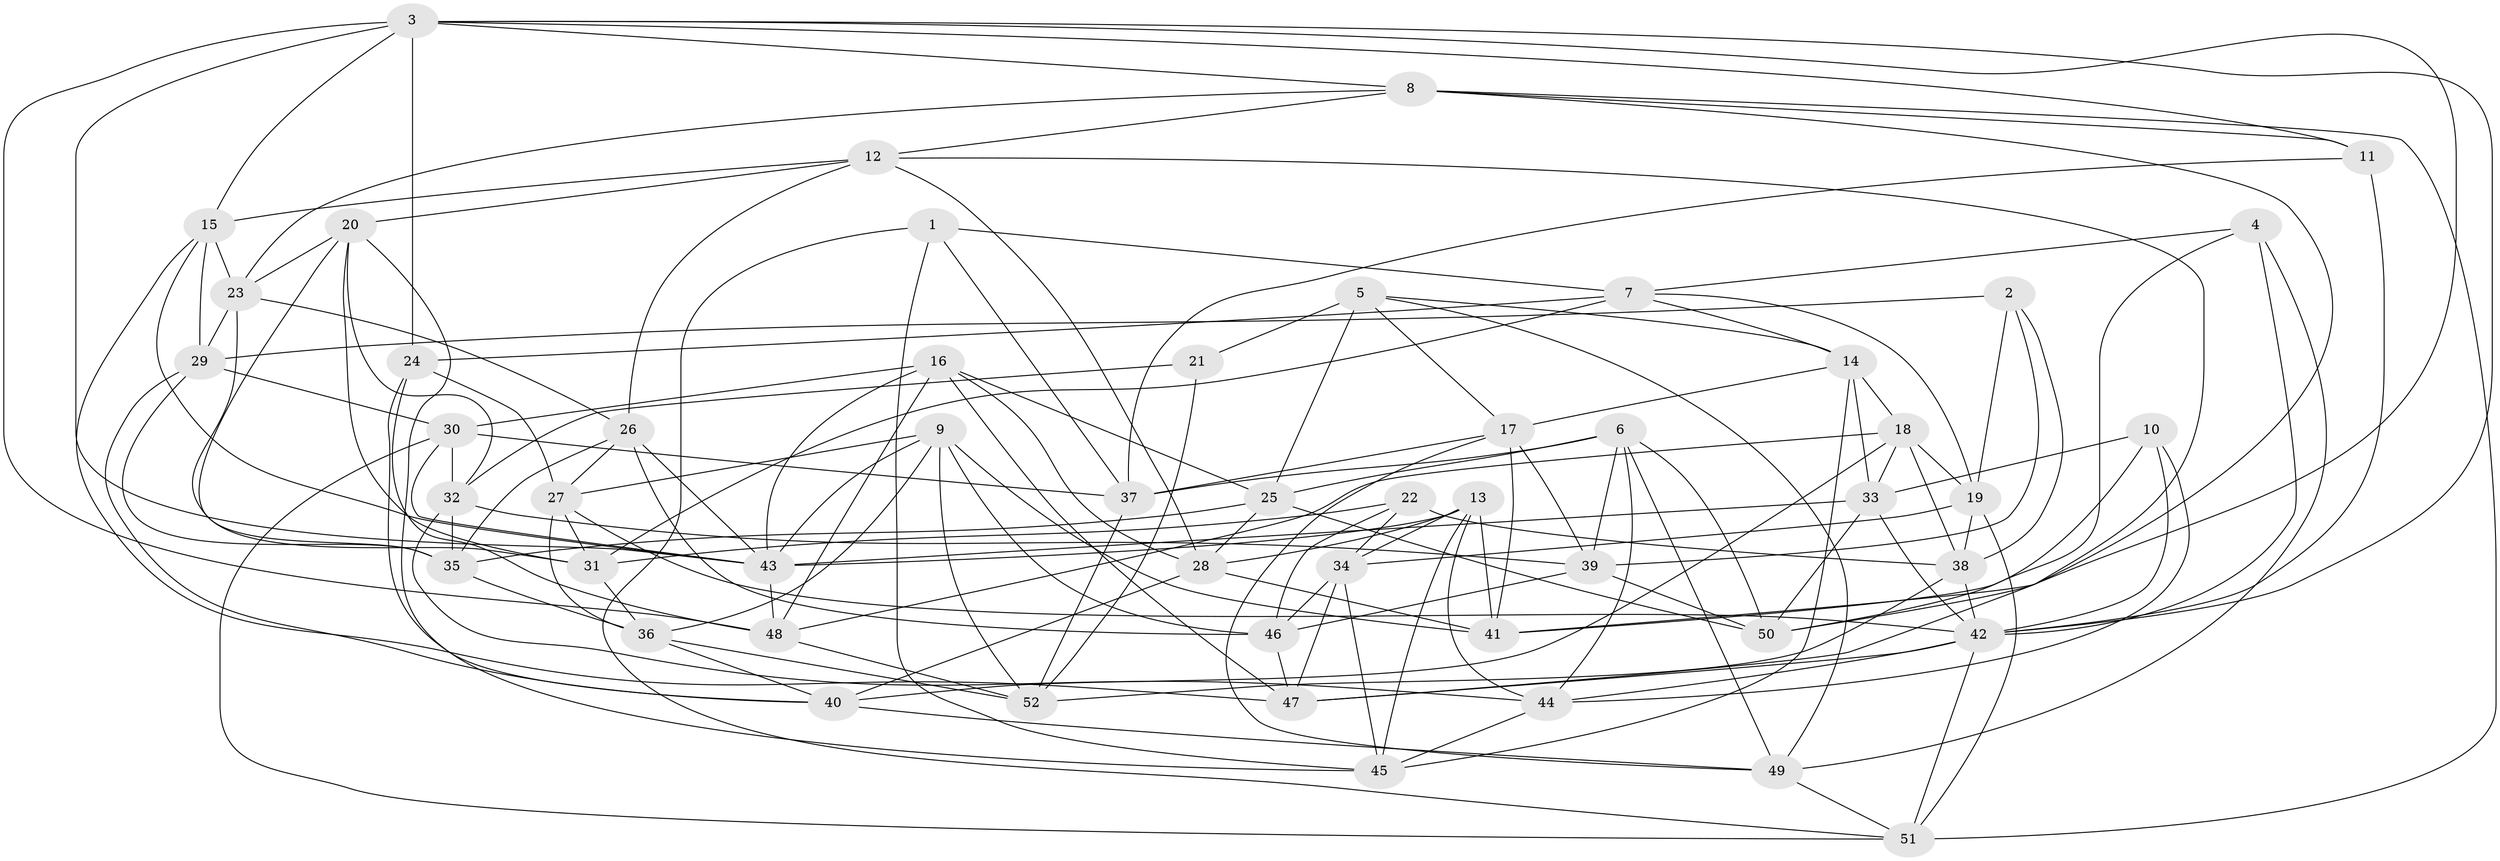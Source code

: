 // original degree distribution, {4: 1.0}
// Generated by graph-tools (version 1.1) at 2025/26/03/09/25 03:26:50]
// undirected, 52 vertices, 152 edges
graph export_dot {
graph [start="1"]
  node [color=gray90,style=filled];
  1;
  2;
  3;
  4;
  5;
  6;
  7;
  8;
  9;
  10;
  11;
  12;
  13;
  14;
  15;
  16;
  17;
  18;
  19;
  20;
  21;
  22;
  23;
  24;
  25;
  26;
  27;
  28;
  29;
  30;
  31;
  32;
  33;
  34;
  35;
  36;
  37;
  38;
  39;
  40;
  41;
  42;
  43;
  44;
  45;
  46;
  47;
  48;
  49;
  50;
  51;
  52;
  1 -- 7 [weight=1.0];
  1 -- 37 [weight=1.0];
  1 -- 45 [weight=1.0];
  1 -- 51 [weight=1.0];
  2 -- 19 [weight=1.0];
  2 -- 29 [weight=1.0];
  2 -- 38 [weight=1.0];
  2 -- 39 [weight=1.0];
  3 -- 8 [weight=1.0];
  3 -- 11 [weight=1.0];
  3 -- 15 [weight=1.0];
  3 -- 24 [weight=2.0];
  3 -- 41 [weight=1.0];
  3 -- 42 [weight=1.0];
  3 -- 43 [weight=2.0];
  3 -- 48 [weight=1.0];
  4 -- 7 [weight=1.0];
  4 -- 42 [weight=1.0];
  4 -- 49 [weight=1.0];
  4 -- 50 [weight=1.0];
  5 -- 14 [weight=1.0];
  5 -- 17 [weight=1.0];
  5 -- 21 [weight=2.0];
  5 -- 25 [weight=1.0];
  5 -- 49 [weight=1.0];
  6 -- 25 [weight=1.0];
  6 -- 37 [weight=1.0];
  6 -- 39 [weight=1.0];
  6 -- 44 [weight=1.0];
  6 -- 49 [weight=1.0];
  6 -- 50 [weight=1.0];
  7 -- 14 [weight=1.0];
  7 -- 19 [weight=1.0];
  7 -- 24 [weight=1.0];
  7 -- 31 [weight=1.0];
  8 -- 11 [weight=1.0];
  8 -- 12 [weight=1.0];
  8 -- 23 [weight=1.0];
  8 -- 50 [weight=1.0];
  8 -- 51 [weight=1.0];
  9 -- 27 [weight=1.0];
  9 -- 36 [weight=1.0];
  9 -- 41 [weight=1.0];
  9 -- 43 [weight=1.0];
  9 -- 46 [weight=1.0];
  9 -- 52 [weight=1.0];
  10 -- 33 [weight=1.0];
  10 -- 41 [weight=1.0];
  10 -- 42 [weight=1.0];
  10 -- 44 [weight=1.0];
  11 -- 37 [weight=1.0];
  11 -- 42 [weight=1.0];
  12 -- 15 [weight=1.0];
  12 -- 20 [weight=1.0];
  12 -- 26 [weight=1.0];
  12 -- 28 [weight=1.0];
  12 -- 47 [weight=1.0];
  13 -- 28 [weight=1.0];
  13 -- 34 [weight=1.0];
  13 -- 41 [weight=1.0];
  13 -- 43 [weight=1.0];
  13 -- 44 [weight=1.0];
  13 -- 45 [weight=1.0];
  14 -- 17 [weight=1.0];
  14 -- 18 [weight=1.0];
  14 -- 33 [weight=1.0];
  14 -- 45 [weight=1.0];
  15 -- 23 [weight=1.0];
  15 -- 29 [weight=1.0];
  15 -- 43 [weight=1.0];
  15 -- 47 [weight=1.0];
  16 -- 25 [weight=1.0];
  16 -- 28 [weight=1.0];
  16 -- 30 [weight=1.0];
  16 -- 43 [weight=1.0];
  16 -- 47 [weight=1.0];
  16 -- 48 [weight=1.0];
  17 -- 37 [weight=1.0];
  17 -- 39 [weight=1.0];
  17 -- 41 [weight=1.0];
  17 -- 49 [weight=1.0];
  18 -- 19 [weight=1.0];
  18 -- 33 [weight=1.0];
  18 -- 38 [weight=1.0];
  18 -- 40 [weight=1.0];
  18 -- 48 [weight=1.0];
  19 -- 34 [weight=1.0];
  19 -- 38 [weight=1.0];
  19 -- 51 [weight=1.0];
  20 -- 23 [weight=1.0];
  20 -- 31 [weight=1.0];
  20 -- 32 [weight=1.0];
  20 -- 35 [weight=1.0];
  20 -- 45 [weight=1.0];
  21 -- 32 [weight=1.0];
  21 -- 52 [weight=1.0];
  22 -- 31 [weight=1.0];
  22 -- 34 [weight=1.0];
  22 -- 38 [weight=1.0];
  22 -- 46 [weight=1.0];
  23 -- 26 [weight=1.0];
  23 -- 29 [weight=1.0];
  23 -- 31 [weight=1.0];
  24 -- 27 [weight=1.0];
  24 -- 40 [weight=1.0];
  24 -- 48 [weight=1.0];
  25 -- 28 [weight=1.0];
  25 -- 35 [weight=1.0];
  25 -- 50 [weight=1.0];
  26 -- 27 [weight=1.0];
  26 -- 35 [weight=1.0];
  26 -- 43 [weight=1.0];
  26 -- 46 [weight=1.0];
  27 -- 31 [weight=1.0];
  27 -- 36 [weight=1.0];
  27 -- 42 [weight=1.0];
  28 -- 40 [weight=1.0];
  28 -- 41 [weight=1.0];
  29 -- 30 [weight=1.0];
  29 -- 35 [weight=1.0];
  29 -- 40 [weight=1.0];
  30 -- 32 [weight=1.0];
  30 -- 37 [weight=1.0];
  30 -- 43 [weight=1.0];
  30 -- 51 [weight=1.0];
  31 -- 36 [weight=1.0];
  32 -- 35 [weight=1.0];
  32 -- 39 [weight=1.0];
  32 -- 44 [weight=1.0];
  33 -- 42 [weight=1.0];
  33 -- 43 [weight=1.0];
  33 -- 50 [weight=1.0];
  34 -- 45 [weight=1.0];
  34 -- 46 [weight=1.0];
  34 -- 47 [weight=1.0];
  35 -- 36 [weight=1.0];
  36 -- 40 [weight=1.0];
  36 -- 52 [weight=1.0];
  37 -- 52 [weight=1.0];
  38 -- 42 [weight=1.0];
  38 -- 52 [weight=1.0];
  39 -- 46 [weight=1.0];
  39 -- 50 [weight=1.0];
  40 -- 49 [weight=1.0];
  42 -- 44 [weight=1.0];
  42 -- 47 [weight=1.0];
  42 -- 51 [weight=1.0];
  43 -- 48 [weight=1.0];
  44 -- 45 [weight=1.0];
  46 -- 47 [weight=1.0];
  48 -- 52 [weight=1.0];
  49 -- 51 [weight=1.0];
}
